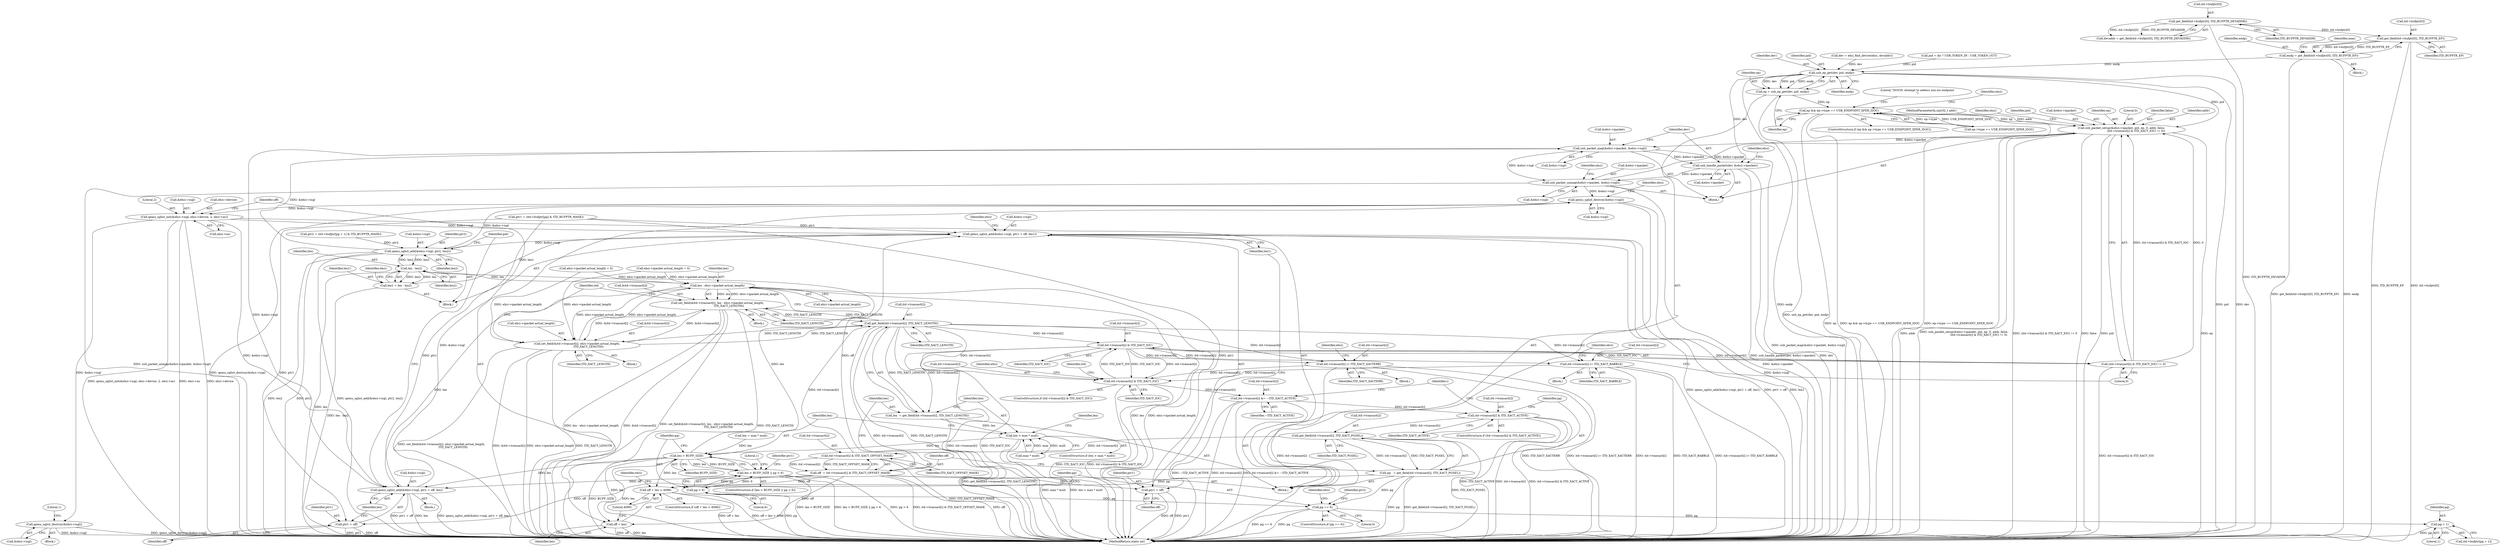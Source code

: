 digraph "0_qemu_b16c129daf0fed91febbb88de23dae8271c8898a@pointer" {
"1000151" [label="(Call,get_field(itd->bufptr[0], ITD_BUFPTR_EP))"];
"1000142" [label="(Call,get_field(itd->bufptr[0], ITD_BUFPTR_DEVADDR))"];
"1000149" [label="(Call,endp = get_field(itd->bufptr[0], ITD_BUFPTR_EP))"];
"1000344" [label="(Call,usb_ep_get(dev, pid, endp))"];
"1000342" [label="(Call,ep = usb_ep_get(dev, pid, endp))"];
"1000349" [label="(Call,ep && ep->type == USB_ENDPOINT_XFER_ISOC)"];
"1000357" [label="(Call,usb_packet_setup(&ehci->ipacket, pid, ep, 0, addr, false,\n                                 (itd->transact[i] & ITD_XACT_IOC) != 0))"];
"1000376" [label="(Call,usb_packet_map(&ehci->ipacket, &ehci->isgl))"];
"1000385" [label="(Call,usb_handle_packet(dev, &ehci->ipacket))"];
"1000391" [label="(Call,usb_packet_unmap(&ehci->ipacket, &ehci->isgl))"];
"1000418" [label="(Call,qemu_sglist_destroy(&ehci->isgl))"];
"1000255" [label="(Call,qemu_sglist_init(&ehci->isgl, ehci->device, 2, ehci->as))"];
"1000279" [label="(Call,qemu_sglist_destroy(&ehci->isgl))"];
"1000304" [label="(Call,qemu_sglist_add(&ehci->isgl, ptr1 + off, len1))"];
"1000313" [label="(Call,qemu_sglist_add(&ehci->isgl, ptr2, len2))"];
"1000301" [label="(Call,len - len2)"];
"1000299" [label="(Call,len1 = len - len2)"];
"1000489" [label="(Call,len - ehci->ipacket.actual_length)"];
"1000482" [label="(Call,set_field(&itd->transact[i], len - ehci->ipacket.actual_length,\n                          ITD_XACT_LENGTH))"];
"1000215" [label="(Call,get_field(itd->transact[i], ITD_XACT_LENGTH))"];
"1000213" [label="(Call,len  = get_field(itd->transact[i], ITD_XACT_LENGTH))"];
"1000223" [label="(Call,len > max * mult)"];
"1000236" [label="(Call,len > BUFF_SIZE)"];
"1000235" [label="(Call,len > BUFF_SIZE || pg > 6)"];
"1000268" [label="(Call,off + len > 4096)"];
"1000269" [label="(Call,off + len)"];
"1000322" [label="(Call,qemu_sglist_add(&ehci->isgl, ptr1 + off, len))"];
"1000368" [label="(Call,itd->transact[i] & ITD_XACT_IOC)"];
"1000367" [label="(Call,(itd->transact[i] & ITD_XACT_IOC) != 0)"];
"1000446" [label="(Call,itd->transact[i] |= ITD_XACT_XACTERR)"];
"1000513" [label="(Call,itd->transact[i] & ITD_XACT_IOC)"];
"1000524" [label="(Call,itd->transact[i] &= ~ITD_XACT_ACTIVE)"];
"1000187" [label="(Call,itd->transact[i] & ITD_XACT_ACTIVE)"];
"1000197" [label="(Call,get_field(itd->transact[i], ITD_XACT_PGSEL))"];
"1000195" [label="(Call,pg   = get_field(itd->transact[i], ITD_XACT_PGSEL))"];
"1000239" [label="(Call,pg > 6)"];
"1000275" [label="(Call,pg == 6)"];
"1000294" [label="(Call,pg + 1)"];
"1000206" [label="(Call,itd->transact[i] & ITD_XACT_OFFSET_MASK)"];
"1000204" [label="(Call,off  = itd->transact[i] & ITD_XACT_OFFSET_MASK)"];
"1000309" [label="(Call,ptr1 + off)"];
"1000327" [label="(Call,ptr1 + off)"];
"1000458" [label="(Call,itd->transact[i] |= ITD_XACT_BABBLE)"];
"1000499" [label="(Call,set_field(&itd->transact[i], ehci->ipacket.actual_length,\n                          ITD_XACT_LENGTH))"];
"1000396" [label="(Call,&ehci->isgl)"];
"1000381" [label="(Call,&ehci->isgl)"];
"1000246" [label="(Call,ptr1 = (itd->bufptr[pg] & ITD_BUFPTR_MASK))"];
"1000500" [label="(Call,&itd->transact[i])"];
"1000195" [label="(Call,pg   = get_field(itd->transact[i], ITD_XACT_PGSEL))"];
"1000296" [label="(Literal,1)"];
"1000272" [label="(Literal,4096)"];
"1000142" [label="(Call,get_field(itd->bufptr[0], ITD_BUFPTR_DEVADDR))"];
"1000481" [label="(Block,)"];
"1000363" [label="(Identifier,ep)"];
"1000282" [label="(Identifier,ehci)"];
"1000140" [label="(Call,devaddr = get_field(itd->bufptr[0], ITD_BUFPTR_DEVADDR))"];
"1000452" [label="(Identifier,ITD_XACT_XACTERR)"];
"1000314" [label="(Call,&ehci->isgl)"];
"1000330" [label="(Identifier,len)"];
"1000235" [label="(Call,len > BUFF_SIZE || pg > 6)"];
"1000386" [label="(Identifier,dev)"];
"1000267" [label="(ControlStructure,if (off + len > 4096))"];
"1000300" [label="(Identifier,len1)"];
"1000447" [label="(Call,itd->transact[i])"];
"1000150" [label="(Identifier,endp)"];
"1000411" [label="(Call,ehci->ipacket.actual_length = 0)"];
"1000216" [label="(Call,itd->transact[i])"];
"1000351" [label="(Call,ep->type == USB_ENDPOINT_XFER_ISOC)"];
"1000239" [label="(Call,pg > 6)"];
"1000111" [label="(Block,)"];
"1000331" [label="(Call,pid = dir ? USB_TOKEN_IN : USB_TOKEN_OUT)"];
"1000280" [label="(Call,&ehci->isgl)"];
"1000458" [label="(Call,itd->transact[i] |= ITD_XACT_BABBLE)"];
"1000513" [label="(Call,itd->transact[i] & ITD_XACT_IOC)"];
"1000198" [label="(Call,itd->transact[i])"];
"1000394" [label="(Identifier,ehci)"];
"1000342" [label="(Call,ep = usb_ep_get(dev, pid, endp))"];
"1000276" [label="(Identifier,pg)"];
"1000364" [label="(Literal,0)"];
"1000193" [label="(Identifier,ITD_XACT_ACTIVE)"];
"1000345" [label="(Identifier,dev)"];
"1000368" [label="(Call,itd->transact[i] & ITD_XACT_IOC)"];
"1000241" [label="(Literal,6)"];
"1000318" [label="(Identifier,ptr2)"];
"1000212" [label="(Identifier,ITD_XACT_OFFSET_MASK)"];
"1000236" [label="(Call,len > BUFF_SIZE)"];
"1000328" [label="(Identifier,ptr1)"];
"1000392" [label="(Call,&ehci->ipacket)"];
"1000277" [label="(Literal,6)"];
"1000302" [label="(Identifier,len)"];
"1000519" [label="(Identifier,ITD_XACT_IOC)"];
"1000213" [label="(Call,len  = get_field(itd->transact[i], ITD_XACT_LENGTH))"];
"1000194" [label="(Block,)"];
"1000385" [label="(Call,usb_handle_packet(dev, &ehci->ipacket))"];
"1000350" [label="(Identifier,ep)"];
"1000514" [label="(Call,itd->transact[i])"];
"1000391" [label="(Call,usb_packet_unmap(&ehci->ipacket, &ehci->isgl))"];
"1000344" [label="(Call,usb_ep_get(dev, pid, endp))"];
"1000445" [label="(Block,)"];
"1000516" [label="(Identifier,itd)"];
"1000375" [label="(Literal,0)"];
"1000325" [label="(Identifier,ehci)"];
"1000312" [label="(Identifier,len1)"];
"1000203" [label="(Identifier,ITD_XACT_PGSEL)"];
"1000346" [label="(Identifier,pid)"];
"1000491" [label="(Call,ehci->ipacket.actual_length)"];
"1000512" [label="(ControlStructure,if (itd->transact[i] & ITD_XACT_IOC))"];
"1000275" [label="(Call,pg == 6)"];
"1000240" [label="(Identifier,pg)"];
"1000222" [label="(ControlStructure,if (len > max * mult))"];
"1000260" [label="(Call,ehci->device)"];
"1000229" [label="(Call,len = max * mult)"];
"1000274" [label="(ControlStructure,if (pg == 6))"];
"1000366" [label="(Identifier,false)"];
"1000376" [label="(Call,usb_packet_map(&ehci->ipacket, &ehci->isgl))"];
"1000470" [label="(Call,ehci->ipacket.actual_length = 0)"];
"1000305" [label="(Call,&ehci->isgl)"];
"1000152" [label="(Call,itd->bufptr[0])"];
"1000207" [label="(Call,itd->transact[i])"];
"1000489" [label="(Call,len - ehci->ipacket.actual_length)"];
"1000238" [label="(Identifier,BUFF_SIZE)"];
"1000303" [label="(Identifier,len2)"];
"1000263" [label="(Literal,2)"];
"1000214" [label="(Identifier,len)"];
"1000204" [label="(Call,off  = itd->transact[i] & ITD_XACT_OFFSET_MASK)"];
"1000234" [label="(ControlStructure,if (len > BUFF_SIZE || pg > 6))"];
"1000269" [label="(Call,off + len)"];
"1000295" [label="(Identifier,pg)"];
"1000255" [label="(Call,qemu_sglist_init(&ehci->isgl, ehci->device, 2, ehci->as))"];
"1000256" [label="(Call,&ehci->isgl)"];
"1000188" [label="(Call,itd->transact[i])"];
"1000279" [label="(Call,qemu_sglist_destroy(&ehci->isgl))"];
"1000143" [label="(Call,itd->bufptr[0])"];
"1000459" [label="(Call,itd->transact[i])"];
"1000499" [label="(Call,set_field(&itd->transact[i], ehci->ipacket.actual_length,\n                          ITD_XACT_LENGTH))"];
"1000426" [label="(Identifier,ehci)"];
"1000337" [label="(Call,dev = ehci_find_device(ehci, devaddr))"];
"1000365" [label="(Identifier,addr)"];
"1000483" [label="(Call,&itd->transact[i])"];
"1000327" [label="(Call,ptr1 + off)"];
"1000205" [label="(Identifier,off)"];
"1000237" [label="(Identifier,len)"];
"1000268" [label="(Call,off + len > 4096)"];
"1000323" [label="(Call,&ehci->isgl)"];
"1000110" [label="(MethodParameterIn,uint32_t addr)"];
"1000387" [label="(Call,&ehci->ipacket)"];
"1000466" [label="(Identifier,ehci)"];
"1000374" [label="(Identifier,ITD_XACT_IOC)"];
"1000270" [label="(Identifier,off)"];
"1000223" [label="(Call,len > max * mult)"];
"1000464" [label="(Identifier,ITD_XACT_BABBLE)"];
"1000151" [label="(Call,get_field(itd->bufptr[0], ITD_BUFPTR_EP))"];
"1000421" [label="(Identifier,ehci)"];
"1000206" [label="(Call,itd->transact[i] & ITD_XACT_OFFSET_MASK)"];
"1000311" [label="(Identifier,off)"];
"1000347" [label="(Identifier,endp)"];
"1000349" [label="(Call,ep && ep->type == USB_ENDPOINT_XFER_ISOC)"];
"1000357" [label="(Call,usb_packet_setup(&ehci->ipacket, pid, ep, 0, addr, false,\n                                 (itd->transact[i] & ITD_XACT_IOC) != 0))"];
"1000356" [label="(Block,)"];
"1000496" [label="(Identifier,ITD_XACT_LENGTH)"];
"1000310" [label="(Identifier,ptr1)"];
"1000522" [label="(Identifier,ehci)"];
"1000511" [label="(Identifier,ITD_XACT_LENGTH)"];
"1000309" [label="(Call,ptr1 + off)"];
"1000530" [label="(Identifier,~ITD_XACT_ACTIVE)"];
"1000498" [label="(Block,)"];
"1000287" [label="(Call,ptr2 = (itd->bufptr[pg + 1] & ITD_BUFPTR_MASK))"];
"1000197" [label="(Call,get_field(itd->transact[i], ITD_XACT_PGSEL))"];
"1000149" [label="(Call,endp = get_field(itd->bufptr[0], ITD_BUFPTR_EP))"];
"1000367" [label="(Call,(itd->transact[i] & ITD_XACT_IOC) != 0)"];
"1000187" [label="(Call,itd->transact[i] & ITD_XACT_ACTIVE)"];
"1000196" [label="(Identifier,pg)"];
"1000225" [label="(Call,max * mult)"];
"1000304" [label="(Call,qemu_sglist_add(&ehci->isgl, ptr1 + off, len1))"];
"1000329" [label="(Identifier,off)"];
"1000360" [label="(Identifier,ehci)"];
"1000307" [label="(Identifier,ehci)"];
"1000148" [label="(Identifier,ITD_BUFPTR_DEVADDR)"];
"1000286" [label="(Literal,1)"];
"1000403" [label="(Literal,\"ISOCH: attempt to addess non-iso endpoint\n\")"];
"1000454" [label="(Identifier,ehci)"];
"1000506" [label="(Call,ehci->ipacket.actual_length)"];
"1000299" [label="(Call,len1 = len - len2)"];
"1000490" [label="(Identifier,len)"];
"1000533" [label="(MethodReturn,static int)"];
"1000446" [label="(Call,itd->transact[i] |= ITD_XACT_XACTERR)"];
"1000369" [label="(Call,itd->transact[i])"];
"1000157" [label="(Identifier,ITD_BUFPTR_EP)"];
"1000321" [label="(Block,)"];
"1000294" [label="(Call,pg + 1)"];
"1000348" [label="(ControlStructure,if (ep && ep->type == USB_ENDPOINT_XFER_ISOC))"];
"1000316" [label="(Identifier,ehci)"];
"1000273" [label="(Block,)"];
"1000186" [label="(ControlStructure,if (itd->transact[i] & ITD_XACT_ACTIVE))"];
"1000319" [label="(Identifier,len2)"];
"1000332" [label="(Identifier,pid)"];
"1000301" [label="(Call,len - len2)"];
"1000527" [label="(Identifier,itd)"];
"1000525" [label="(Call,itd->transact[i])"];
"1000377" [label="(Call,&ehci->ipacket)"];
"1000290" [label="(Call,itd->bufptr[pg + 1])"];
"1000221" [label="(Identifier,ITD_XACT_LENGTH)"];
"1000230" [label="(Identifier,len)"];
"1000313" [label="(Call,qemu_sglist_add(&ehci->isgl, ptr2, len2))"];
"1000184" [label="(Identifier,i)"];
"1000429" [label="(Block,)"];
"1000271" [label="(Identifier,len)"];
"1000524" [label="(Call,itd->transact[i] &= ~ITD_XACT_ACTIVE)"];
"1000247" [label="(Identifier,ptr1)"];
"1000419" [label="(Call,&ehci->isgl)"];
"1000482" [label="(Call,set_field(&itd->transact[i], len - ehci->ipacket.actual_length,\n                          ITD_XACT_LENGTH))"];
"1000224" [label="(Identifier,len)"];
"1000322" [label="(Call,qemu_sglist_add(&ehci->isgl, ptr1 + off, len))"];
"1000264" [label="(Call,ehci->as)"];
"1000278" [label="(Block,)"];
"1000288" [label="(Identifier,ptr2)"];
"1000159" [label="(Identifier,max)"];
"1000245" [label="(Literal,1)"];
"1000343" [label="(Identifier,ep)"];
"1000379" [label="(Identifier,ehci)"];
"1000418" [label="(Call,qemu_sglist_destroy(&ehci->isgl))"];
"1000362" [label="(Identifier,pid)"];
"1000358" [label="(Call,&ehci->ipacket)"];
"1000215" [label="(Call,get_field(itd->transact[i], ITD_XACT_LENGTH))"];
"1000151" -> "1000149"  [label="AST: "];
"1000151" -> "1000157"  [label="CFG: "];
"1000152" -> "1000151"  [label="AST: "];
"1000157" -> "1000151"  [label="AST: "];
"1000149" -> "1000151"  [label="CFG: "];
"1000151" -> "1000533"  [label="DDG: ITD_BUFPTR_EP"];
"1000151" -> "1000533"  [label="DDG: itd->bufptr[0]"];
"1000151" -> "1000149"  [label="DDG: itd->bufptr[0]"];
"1000151" -> "1000149"  [label="DDG: ITD_BUFPTR_EP"];
"1000142" -> "1000151"  [label="DDG: itd->bufptr[0]"];
"1000142" -> "1000140"  [label="AST: "];
"1000142" -> "1000148"  [label="CFG: "];
"1000143" -> "1000142"  [label="AST: "];
"1000148" -> "1000142"  [label="AST: "];
"1000140" -> "1000142"  [label="CFG: "];
"1000142" -> "1000533"  [label="DDG: ITD_BUFPTR_DEVADDR"];
"1000142" -> "1000140"  [label="DDG: itd->bufptr[0]"];
"1000142" -> "1000140"  [label="DDG: ITD_BUFPTR_DEVADDR"];
"1000149" -> "1000111"  [label="AST: "];
"1000150" -> "1000149"  [label="AST: "];
"1000159" -> "1000149"  [label="CFG: "];
"1000149" -> "1000533"  [label="DDG: get_field(itd->bufptr[0], ITD_BUFPTR_EP)"];
"1000149" -> "1000533"  [label="DDG: endp"];
"1000149" -> "1000344"  [label="DDG: endp"];
"1000344" -> "1000342"  [label="AST: "];
"1000344" -> "1000347"  [label="CFG: "];
"1000345" -> "1000344"  [label="AST: "];
"1000346" -> "1000344"  [label="AST: "];
"1000347" -> "1000344"  [label="AST: "];
"1000342" -> "1000344"  [label="CFG: "];
"1000344" -> "1000533"  [label="DDG: endp"];
"1000344" -> "1000533"  [label="DDG: pid"];
"1000344" -> "1000533"  [label="DDG: dev"];
"1000344" -> "1000342"  [label="DDG: dev"];
"1000344" -> "1000342"  [label="DDG: pid"];
"1000344" -> "1000342"  [label="DDG: endp"];
"1000337" -> "1000344"  [label="DDG: dev"];
"1000331" -> "1000344"  [label="DDG: pid"];
"1000344" -> "1000357"  [label="DDG: pid"];
"1000344" -> "1000385"  [label="DDG: dev"];
"1000342" -> "1000194"  [label="AST: "];
"1000343" -> "1000342"  [label="AST: "];
"1000350" -> "1000342"  [label="CFG: "];
"1000342" -> "1000533"  [label="DDG: usb_ep_get(dev, pid, endp)"];
"1000342" -> "1000349"  [label="DDG: ep"];
"1000349" -> "1000348"  [label="AST: "];
"1000349" -> "1000350"  [label="CFG: "];
"1000349" -> "1000351"  [label="CFG: "];
"1000350" -> "1000349"  [label="AST: "];
"1000351" -> "1000349"  [label="AST: "];
"1000360" -> "1000349"  [label="CFG: "];
"1000403" -> "1000349"  [label="CFG: "];
"1000349" -> "1000533"  [label="DDG: ep && ep->type == USB_ENDPOINT_XFER_ISOC"];
"1000349" -> "1000533"  [label="DDG: ep->type == USB_ENDPOINT_XFER_ISOC"];
"1000349" -> "1000533"  [label="DDG: ep"];
"1000351" -> "1000349"  [label="DDG: ep->type"];
"1000351" -> "1000349"  [label="DDG: USB_ENDPOINT_XFER_ISOC"];
"1000349" -> "1000357"  [label="DDG: ep"];
"1000357" -> "1000356"  [label="AST: "];
"1000357" -> "1000367"  [label="CFG: "];
"1000358" -> "1000357"  [label="AST: "];
"1000362" -> "1000357"  [label="AST: "];
"1000363" -> "1000357"  [label="AST: "];
"1000364" -> "1000357"  [label="AST: "];
"1000365" -> "1000357"  [label="AST: "];
"1000366" -> "1000357"  [label="AST: "];
"1000367" -> "1000357"  [label="AST: "];
"1000379" -> "1000357"  [label="CFG: "];
"1000357" -> "1000533"  [label="DDG: addr"];
"1000357" -> "1000533"  [label="DDG: usb_packet_setup(&ehci->ipacket, pid, ep, 0, addr, false,\n                                 (itd->transact[i] & ITD_XACT_IOC) != 0)"];
"1000357" -> "1000533"  [label="DDG: (itd->transact[i] & ITD_XACT_IOC) != 0"];
"1000357" -> "1000533"  [label="DDG: false"];
"1000357" -> "1000533"  [label="DDG: pid"];
"1000357" -> "1000533"  [label="DDG: ep"];
"1000391" -> "1000357"  [label="DDG: &ehci->ipacket"];
"1000110" -> "1000357"  [label="DDG: addr"];
"1000367" -> "1000357"  [label="DDG: itd->transact[i] & ITD_XACT_IOC"];
"1000367" -> "1000357"  [label="DDG: 0"];
"1000357" -> "1000376"  [label="DDG: &ehci->ipacket"];
"1000376" -> "1000356"  [label="AST: "];
"1000376" -> "1000381"  [label="CFG: "];
"1000377" -> "1000376"  [label="AST: "];
"1000381" -> "1000376"  [label="AST: "];
"1000386" -> "1000376"  [label="CFG: "];
"1000376" -> "1000533"  [label="DDG: usb_packet_map(&ehci->ipacket, &ehci->isgl)"];
"1000322" -> "1000376"  [label="DDG: &ehci->isgl"];
"1000313" -> "1000376"  [label="DDG: &ehci->isgl"];
"1000376" -> "1000385"  [label="DDG: &ehci->ipacket"];
"1000376" -> "1000391"  [label="DDG: &ehci->isgl"];
"1000385" -> "1000356"  [label="AST: "];
"1000385" -> "1000387"  [label="CFG: "];
"1000386" -> "1000385"  [label="AST: "];
"1000387" -> "1000385"  [label="AST: "];
"1000394" -> "1000385"  [label="CFG: "];
"1000385" -> "1000533"  [label="DDG: dev"];
"1000385" -> "1000533"  [label="DDG: usb_handle_packet(dev, &ehci->ipacket)"];
"1000385" -> "1000391"  [label="DDG: &ehci->ipacket"];
"1000391" -> "1000356"  [label="AST: "];
"1000391" -> "1000396"  [label="CFG: "];
"1000392" -> "1000391"  [label="AST: "];
"1000396" -> "1000391"  [label="AST: "];
"1000421" -> "1000391"  [label="CFG: "];
"1000391" -> "1000533"  [label="DDG: &ehci->ipacket"];
"1000391" -> "1000533"  [label="DDG: usb_packet_unmap(&ehci->ipacket, &ehci->isgl)"];
"1000391" -> "1000418"  [label="DDG: &ehci->isgl"];
"1000418" -> "1000194"  [label="AST: "];
"1000418" -> "1000419"  [label="CFG: "];
"1000419" -> "1000418"  [label="AST: "];
"1000426" -> "1000418"  [label="CFG: "];
"1000418" -> "1000533"  [label="DDG: qemu_sglist_destroy(&ehci->isgl)"];
"1000418" -> "1000533"  [label="DDG: &ehci->isgl"];
"1000418" -> "1000255"  [label="DDG: &ehci->isgl"];
"1000322" -> "1000418"  [label="DDG: &ehci->isgl"];
"1000313" -> "1000418"  [label="DDG: &ehci->isgl"];
"1000255" -> "1000194"  [label="AST: "];
"1000255" -> "1000264"  [label="CFG: "];
"1000256" -> "1000255"  [label="AST: "];
"1000260" -> "1000255"  [label="AST: "];
"1000263" -> "1000255"  [label="AST: "];
"1000264" -> "1000255"  [label="AST: "];
"1000270" -> "1000255"  [label="CFG: "];
"1000255" -> "1000533"  [label="DDG: ehci->device"];
"1000255" -> "1000533"  [label="DDG: qemu_sglist_init(&ehci->isgl, ehci->device, 2, ehci->as)"];
"1000255" -> "1000533"  [label="DDG: ehci->as"];
"1000255" -> "1000279"  [label="DDG: &ehci->isgl"];
"1000255" -> "1000304"  [label="DDG: &ehci->isgl"];
"1000255" -> "1000322"  [label="DDG: &ehci->isgl"];
"1000279" -> "1000278"  [label="AST: "];
"1000279" -> "1000280"  [label="CFG: "];
"1000280" -> "1000279"  [label="AST: "];
"1000286" -> "1000279"  [label="CFG: "];
"1000279" -> "1000533"  [label="DDG: &ehci->isgl"];
"1000279" -> "1000533"  [label="DDG: qemu_sglist_destroy(&ehci->isgl)"];
"1000304" -> "1000273"  [label="AST: "];
"1000304" -> "1000312"  [label="CFG: "];
"1000305" -> "1000304"  [label="AST: "];
"1000309" -> "1000304"  [label="AST: "];
"1000312" -> "1000304"  [label="AST: "];
"1000316" -> "1000304"  [label="CFG: "];
"1000304" -> "1000533"  [label="DDG: ptr1 + off"];
"1000304" -> "1000533"  [label="DDG: len1"];
"1000304" -> "1000533"  [label="DDG: qemu_sglist_add(&ehci->isgl, ptr1 + off, len1)"];
"1000246" -> "1000304"  [label="DDG: ptr1"];
"1000204" -> "1000304"  [label="DDG: off"];
"1000299" -> "1000304"  [label="DDG: len1"];
"1000304" -> "1000313"  [label="DDG: &ehci->isgl"];
"1000313" -> "1000273"  [label="AST: "];
"1000313" -> "1000319"  [label="CFG: "];
"1000314" -> "1000313"  [label="AST: "];
"1000318" -> "1000313"  [label="AST: "];
"1000319" -> "1000313"  [label="AST: "];
"1000332" -> "1000313"  [label="CFG: "];
"1000313" -> "1000533"  [label="DDG: ptr2"];
"1000313" -> "1000533"  [label="DDG: qemu_sglist_add(&ehci->isgl, ptr2, len2)"];
"1000313" -> "1000533"  [label="DDG: len2"];
"1000313" -> "1000301"  [label="DDG: len2"];
"1000287" -> "1000313"  [label="DDG: ptr2"];
"1000301" -> "1000313"  [label="DDG: len2"];
"1000301" -> "1000299"  [label="AST: "];
"1000301" -> "1000303"  [label="CFG: "];
"1000302" -> "1000301"  [label="AST: "];
"1000303" -> "1000301"  [label="AST: "];
"1000299" -> "1000301"  [label="CFG: "];
"1000301" -> "1000533"  [label="DDG: len"];
"1000301" -> "1000299"  [label="DDG: len"];
"1000301" -> "1000299"  [label="DDG: len2"];
"1000236" -> "1000301"  [label="DDG: len"];
"1000301" -> "1000489"  [label="DDG: len"];
"1000299" -> "1000273"  [label="AST: "];
"1000300" -> "1000299"  [label="AST: "];
"1000307" -> "1000299"  [label="CFG: "];
"1000299" -> "1000533"  [label="DDG: len - len2"];
"1000489" -> "1000482"  [label="AST: "];
"1000489" -> "1000491"  [label="CFG: "];
"1000490" -> "1000489"  [label="AST: "];
"1000491" -> "1000489"  [label="AST: "];
"1000496" -> "1000489"  [label="CFG: "];
"1000489" -> "1000533"  [label="DDG: ehci->ipacket.actual_length"];
"1000489" -> "1000533"  [label="DDG: len"];
"1000489" -> "1000482"  [label="DDG: len"];
"1000489" -> "1000482"  [label="DDG: ehci->ipacket.actual_length"];
"1000322" -> "1000489"  [label="DDG: len"];
"1000499" -> "1000489"  [label="DDG: ehci->ipacket.actual_length"];
"1000411" -> "1000489"  [label="DDG: ehci->ipacket.actual_length"];
"1000470" -> "1000489"  [label="DDG: ehci->ipacket.actual_length"];
"1000489" -> "1000499"  [label="DDG: ehci->ipacket.actual_length"];
"1000482" -> "1000481"  [label="AST: "];
"1000482" -> "1000496"  [label="CFG: "];
"1000483" -> "1000482"  [label="AST: "];
"1000496" -> "1000482"  [label="AST: "];
"1000516" -> "1000482"  [label="CFG: "];
"1000482" -> "1000533"  [label="DDG: len - ehci->ipacket.actual_length"];
"1000482" -> "1000533"  [label="DDG: ITD_XACT_LENGTH"];
"1000482" -> "1000533"  [label="DDG: &itd->transact[i]"];
"1000482" -> "1000533"  [label="DDG: set_field(&itd->transact[i], len - ehci->ipacket.actual_length,\n                          ITD_XACT_LENGTH)"];
"1000482" -> "1000215"  [label="DDG: ITD_XACT_LENGTH"];
"1000499" -> "1000482"  [label="DDG: &itd->transact[i]"];
"1000215" -> "1000482"  [label="DDG: ITD_XACT_LENGTH"];
"1000482" -> "1000499"  [label="DDG: &itd->transact[i]"];
"1000215" -> "1000213"  [label="AST: "];
"1000215" -> "1000221"  [label="CFG: "];
"1000216" -> "1000215"  [label="AST: "];
"1000221" -> "1000215"  [label="AST: "];
"1000213" -> "1000215"  [label="CFG: "];
"1000215" -> "1000533"  [label="DDG: ITD_XACT_LENGTH"];
"1000215" -> "1000533"  [label="DDG: itd->transact[i]"];
"1000215" -> "1000213"  [label="DDG: itd->transact[i]"];
"1000215" -> "1000213"  [label="DDG: ITD_XACT_LENGTH"];
"1000206" -> "1000215"  [label="DDG: itd->transact[i]"];
"1000499" -> "1000215"  [label="DDG: ITD_XACT_LENGTH"];
"1000215" -> "1000368"  [label="DDG: itd->transact[i]"];
"1000215" -> "1000446"  [label="DDG: itd->transact[i]"];
"1000215" -> "1000458"  [label="DDG: itd->transact[i]"];
"1000215" -> "1000499"  [label="DDG: ITD_XACT_LENGTH"];
"1000215" -> "1000513"  [label="DDG: itd->transact[i]"];
"1000213" -> "1000194"  [label="AST: "];
"1000214" -> "1000213"  [label="AST: "];
"1000224" -> "1000213"  [label="CFG: "];
"1000213" -> "1000533"  [label="DDG: get_field(itd->transact[i], ITD_XACT_LENGTH)"];
"1000213" -> "1000223"  [label="DDG: len"];
"1000223" -> "1000222"  [label="AST: "];
"1000223" -> "1000225"  [label="CFG: "];
"1000224" -> "1000223"  [label="AST: "];
"1000225" -> "1000223"  [label="AST: "];
"1000230" -> "1000223"  [label="CFG: "];
"1000237" -> "1000223"  [label="CFG: "];
"1000223" -> "1000533"  [label="DDG: max * mult"];
"1000223" -> "1000533"  [label="DDG: len > max * mult"];
"1000225" -> "1000223"  [label="DDG: max"];
"1000225" -> "1000223"  [label="DDG: mult"];
"1000223" -> "1000236"  [label="DDG: len"];
"1000236" -> "1000235"  [label="AST: "];
"1000236" -> "1000238"  [label="CFG: "];
"1000237" -> "1000236"  [label="AST: "];
"1000238" -> "1000236"  [label="AST: "];
"1000240" -> "1000236"  [label="CFG: "];
"1000235" -> "1000236"  [label="CFG: "];
"1000236" -> "1000533"  [label="DDG: len"];
"1000236" -> "1000533"  [label="DDG: BUFF_SIZE"];
"1000236" -> "1000235"  [label="DDG: len"];
"1000236" -> "1000235"  [label="DDG: BUFF_SIZE"];
"1000229" -> "1000236"  [label="DDG: len"];
"1000236" -> "1000268"  [label="DDG: len"];
"1000236" -> "1000269"  [label="DDG: len"];
"1000236" -> "1000322"  [label="DDG: len"];
"1000235" -> "1000234"  [label="AST: "];
"1000235" -> "1000239"  [label="CFG: "];
"1000239" -> "1000235"  [label="AST: "];
"1000245" -> "1000235"  [label="CFG: "];
"1000247" -> "1000235"  [label="CFG: "];
"1000235" -> "1000533"  [label="DDG: len > BUFF_SIZE"];
"1000235" -> "1000533"  [label="DDG: pg > 6"];
"1000235" -> "1000533"  [label="DDG: len > BUFF_SIZE || pg > 6"];
"1000239" -> "1000235"  [label="DDG: pg"];
"1000239" -> "1000235"  [label="DDG: 6"];
"1000268" -> "1000267"  [label="AST: "];
"1000268" -> "1000272"  [label="CFG: "];
"1000269" -> "1000268"  [label="AST: "];
"1000272" -> "1000268"  [label="AST: "];
"1000276" -> "1000268"  [label="CFG: "];
"1000325" -> "1000268"  [label="CFG: "];
"1000268" -> "1000533"  [label="DDG: off + len"];
"1000268" -> "1000533"  [label="DDG: off + len > 4096"];
"1000204" -> "1000268"  [label="DDG: off"];
"1000269" -> "1000271"  [label="CFG: "];
"1000270" -> "1000269"  [label="AST: "];
"1000271" -> "1000269"  [label="AST: "];
"1000272" -> "1000269"  [label="CFG: "];
"1000269" -> "1000533"  [label="DDG: off"];
"1000269" -> "1000533"  [label="DDG: len"];
"1000204" -> "1000269"  [label="DDG: off"];
"1000322" -> "1000321"  [label="AST: "];
"1000322" -> "1000330"  [label="CFG: "];
"1000323" -> "1000322"  [label="AST: "];
"1000327" -> "1000322"  [label="AST: "];
"1000330" -> "1000322"  [label="AST: "];
"1000332" -> "1000322"  [label="CFG: "];
"1000322" -> "1000533"  [label="DDG: len"];
"1000322" -> "1000533"  [label="DDG: qemu_sglist_add(&ehci->isgl, ptr1 + off, len)"];
"1000322" -> "1000533"  [label="DDG: ptr1 + off"];
"1000246" -> "1000322"  [label="DDG: ptr1"];
"1000204" -> "1000322"  [label="DDG: off"];
"1000368" -> "1000367"  [label="AST: "];
"1000368" -> "1000374"  [label="CFG: "];
"1000369" -> "1000368"  [label="AST: "];
"1000374" -> "1000368"  [label="AST: "];
"1000375" -> "1000368"  [label="CFG: "];
"1000368" -> "1000533"  [label="DDG: itd->transact[i]"];
"1000368" -> "1000533"  [label="DDG: ITD_XACT_IOC"];
"1000368" -> "1000367"  [label="DDG: itd->transact[i]"];
"1000368" -> "1000367"  [label="DDG: ITD_XACT_IOC"];
"1000513" -> "1000368"  [label="DDG: ITD_XACT_IOC"];
"1000368" -> "1000446"  [label="DDG: itd->transact[i]"];
"1000368" -> "1000458"  [label="DDG: itd->transact[i]"];
"1000368" -> "1000513"  [label="DDG: itd->transact[i]"];
"1000368" -> "1000513"  [label="DDG: ITD_XACT_IOC"];
"1000367" -> "1000375"  [label="CFG: "];
"1000375" -> "1000367"  [label="AST: "];
"1000367" -> "1000533"  [label="DDG: itd->transact[i] & ITD_XACT_IOC"];
"1000446" -> "1000445"  [label="AST: "];
"1000446" -> "1000452"  [label="CFG: "];
"1000447" -> "1000446"  [label="AST: "];
"1000452" -> "1000446"  [label="AST: "];
"1000454" -> "1000446"  [label="CFG: "];
"1000446" -> "1000533"  [label="DDG: itd->transact[i]"];
"1000446" -> "1000533"  [label="DDG: ITD_XACT_XACTERR"];
"1000446" -> "1000533"  [label="DDG: itd->transact[i] |= ITD_XACT_XACTERR"];
"1000446" -> "1000513"  [label="DDG: itd->transact[i]"];
"1000513" -> "1000512"  [label="AST: "];
"1000513" -> "1000519"  [label="CFG: "];
"1000514" -> "1000513"  [label="AST: "];
"1000519" -> "1000513"  [label="AST: "];
"1000522" -> "1000513"  [label="CFG: "];
"1000527" -> "1000513"  [label="CFG: "];
"1000513" -> "1000533"  [label="DDG: itd->transact[i] & ITD_XACT_IOC"];
"1000513" -> "1000533"  [label="DDG: ITD_XACT_IOC"];
"1000458" -> "1000513"  [label="DDG: itd->transact[i]"];
"1000513" -> "1000524"  [label="DDG: itd->transact[i]"];
"1000524" -> "1000194"  [label="AST: "];
"1000524" -> "1000530"  [label="CFG: "];
"1000525" -> "1000524"  [label="AST: "];
"1000530" -> "1000524"  [label="AST: "];
"1000184" -> "1000524"  [label="CFG: "];
"1000524" -> "1000533"  [label="DDG: itd->transact[i]"];
"1000524" -> "1000533"  [label="DDG: itd->transact[i] &= ~ITD_XACT_ACTIVE"];
"1000524" -> "1000533"  [label="DDG: ~ITD_XACT_ACTIVE"];
"1000524" -> "1000187"  [label="DDG: itd->transact[i]"];
"1000187" -> "1000186"  [label="AST: "];
"1000187" -> "1000193"  [label="CFG: "];
"1000188" -> "1000187"  [label="AST: "];
"1000193" -> "1000187"  [label="AST: "];
"1000196" -> "1000187"  [label="CFG: "];
"1000184" -> "1000187"  [label="CFG: "];
"1000187" -> "1000533"  [label="DDG: itd->transact[i]"];
"1000187" -> "1000533"  [label="DDG: itd->transact[i] & ITD_XACT_ACTIVE"];
"1000187" -> "1000533"  [label="DDG: ITD_XACT_ACTIVE"];
"1000187" -> "1000197"  [label="DDG: itd->transact[i]"];
"1000197" -> "1000195"  [label="AST: "];
"1000197" -> "1000203"  [label="CFG: "];
"1000198" -> "1000197"  [label="AST: "];
"1000203" -> "1000197"  [label="AST: "];
"1000195" -> "1000197"  [label="CFG: "];
"1000197" -> "1000533"  [label="DDG: ITD_XACT_PGSEL"];
"1000197" -> "1000195"  [label="DDG: itd->transact[i]"];
"1000197" -> "1000195"  [label="DDG: ITD_XACT_PGSEL"];
"1000197" -> "1000206"  [label="DDG: itd->transact[i]"];
"1000195" -> "1000194"  [label="AST: "];
"1000196" -> "1000195"  [label="AST: "];
"1000205" -> "1000195"  [label="CFG: "];
"1000195" -> "1000533"  [label="DDG: get_field(itd->transact[i], ITD_XACT_PGSEL)"];
"1000195" -> "1000533"  [label="DDG: pg"];
"1000195" -> "1000239"  [label="DDG: pg"];
"1000195" -> "1000275"  [label="DDG: pg"];
"1000239" -> "1000241"  [label="CFG: "];
"1000240" -> "1000239"  [label="AST: "];
"1000241" -> "1000239"  [label="AST: "];
"1000239" -> "1000533"  [label="DDG: pg"];
"1000239" -> "1000275"  [label="DDG: pg"];
"1000275" -> "1000274"  [label="AST: "];
"1000275" -> "1000277"  [label="CFG: "];
"1000276" -> "1000275"  [label="AST: "];
"1000277" -> "1000275"  [label="AST: "];
"1000282" -> "1000275"  [label="CFG: "];
"1000288" -> "1000275"  [label="CFG: "];
"1000275" -> "1000533"  [label="DDG: pg == 6"];
"1000275" -> "1000533"  [label="DDG: pg"];
"1000275" -> "1000294"  [label="DDG: pg"];
"1000294" -> "1000290"  [label="AST: "];
"1000294" -> "1000296"  [label="CFG: "];
"1000295" -> "1000294"  [label="AST: "];
"1000296" -> "1000294"  [label="AST: "];
"1000290" -> "1000294"  [label="CFG: "];
"1000294" -> "1000533"  [label="DDG: pg"];
"1000206" -> "1000204"  [label="AST: "];
"1000206" -> "1000212"  [label="CFG: "];
"1000207" -> "1000206"  [label="AST: "];
"1000212" -> "1000206"  [label="AST: "];
"1000204" -> "1000206"  [label="CFG: "];
"1000206" -> "1000533"  [label="DDG: ITD_XACT_OFFSET_MASK"];
"1000206" -> "1000204"  [label="DDG: itd->transact[i]"];
"1000206" -> "1000204"  [label="DDG: ITD_XACT_OFFSET_MASK"];
"1000204" -> "1000194"  [label="AST: "];
"1000205" -> "1000204"  [label="AST: "];
"1000214" -> "1000204"  [label="CFG: "];
"1000204" -> "1000533"  [label="DDG: itd->transact[i] & ITD_XACT_OFFSET_MASK"];
"1000204" -> "1000533"  [label="DDG: off"];
"1000204" -> "1000309"  [label="DDG: off"];
"1000204" -> "1000327"  [label="DDG: off"];
"1000309" -> "1000311"  [label="CFG: "];
"1000310" -> "1000309"  [label="AST: "];
"1000311" -> "1000309"  [label="AST: "];
"1000312" -> "1000309"  [label="CFG: "];
"1000309" -> "1000533"  [label="DDG: ptr1"];
"1000309" -> "1000533"  [label="DDG: off"];
"1000246" -> "1000309"  [label="DDG: ptr1"];
"1000327" -> "1000329"  [label="CFG: "];
"1000328" -> "1000327"  [label="AST: "];
"1000329" -> "1000327"  [label="AST: "];
"1000330" -> "1000327"  [label="CFG: "];
"1000327" -> "1000533"  [label="DDG: ptr1"];
"1000327" -> "1000533"  [label="DDG: off"];
"1000246" -> "1000327"  [label="DDG: ptr1"];
"1000458" -> "1000429"  [label="AST: "];
"1000458" -> "1000464"  [label="CFG: "];
"1000459" -> "1000458"  [label="AST: "];
"1000464" -> "1000458"  [label="AST: "];
"1000466" -> "1000458"  [label="CFG: "];
"1000458" -> "1000533"  [label="DDG: itd->transact[i]"];
"1000458" -> "1000533"  [label="DDG: ITD_XACT_BABBLE"];
"1000458" -> "1000533"  [label="DDG: itd->transact[i] |= ITD_XACT_BABBLE"];
"1000499" -> "1000498"  [label="AST: "];
"1000499" -> "1000511"  [label="CFG: "];
"1000500" -> "1000499"  [label="AST: "];
"1000506" -> "1000499"  [label="AST: "];
"1000511" -> "1000499"  [label="AST: "];
"1000516" -> "1000499"  [label="CFG: "];
"1000499" -> "1000533"  [label="DDG: ehci->ipacket.actual_length"];
"1000499" -> "1000533"  [label="DDG: ITD_XACT_LENGTH"];
"1000499" -> "1000533"  [label="DDG: set_field(&itd->transact[i], ehci->ipacket.actual_length,\n                          ITD_XACT_LENGTH)"];
"1000499" -> "1000533"  [label="DDG: &itd->transact[i]"];
"1000411" -> "1000499"  [label="DDG: ehci->ipacket.actual_length"];
"1000470" -> "1000499"  [label="DDG: ehci->ipacket.actual_length"];
}
